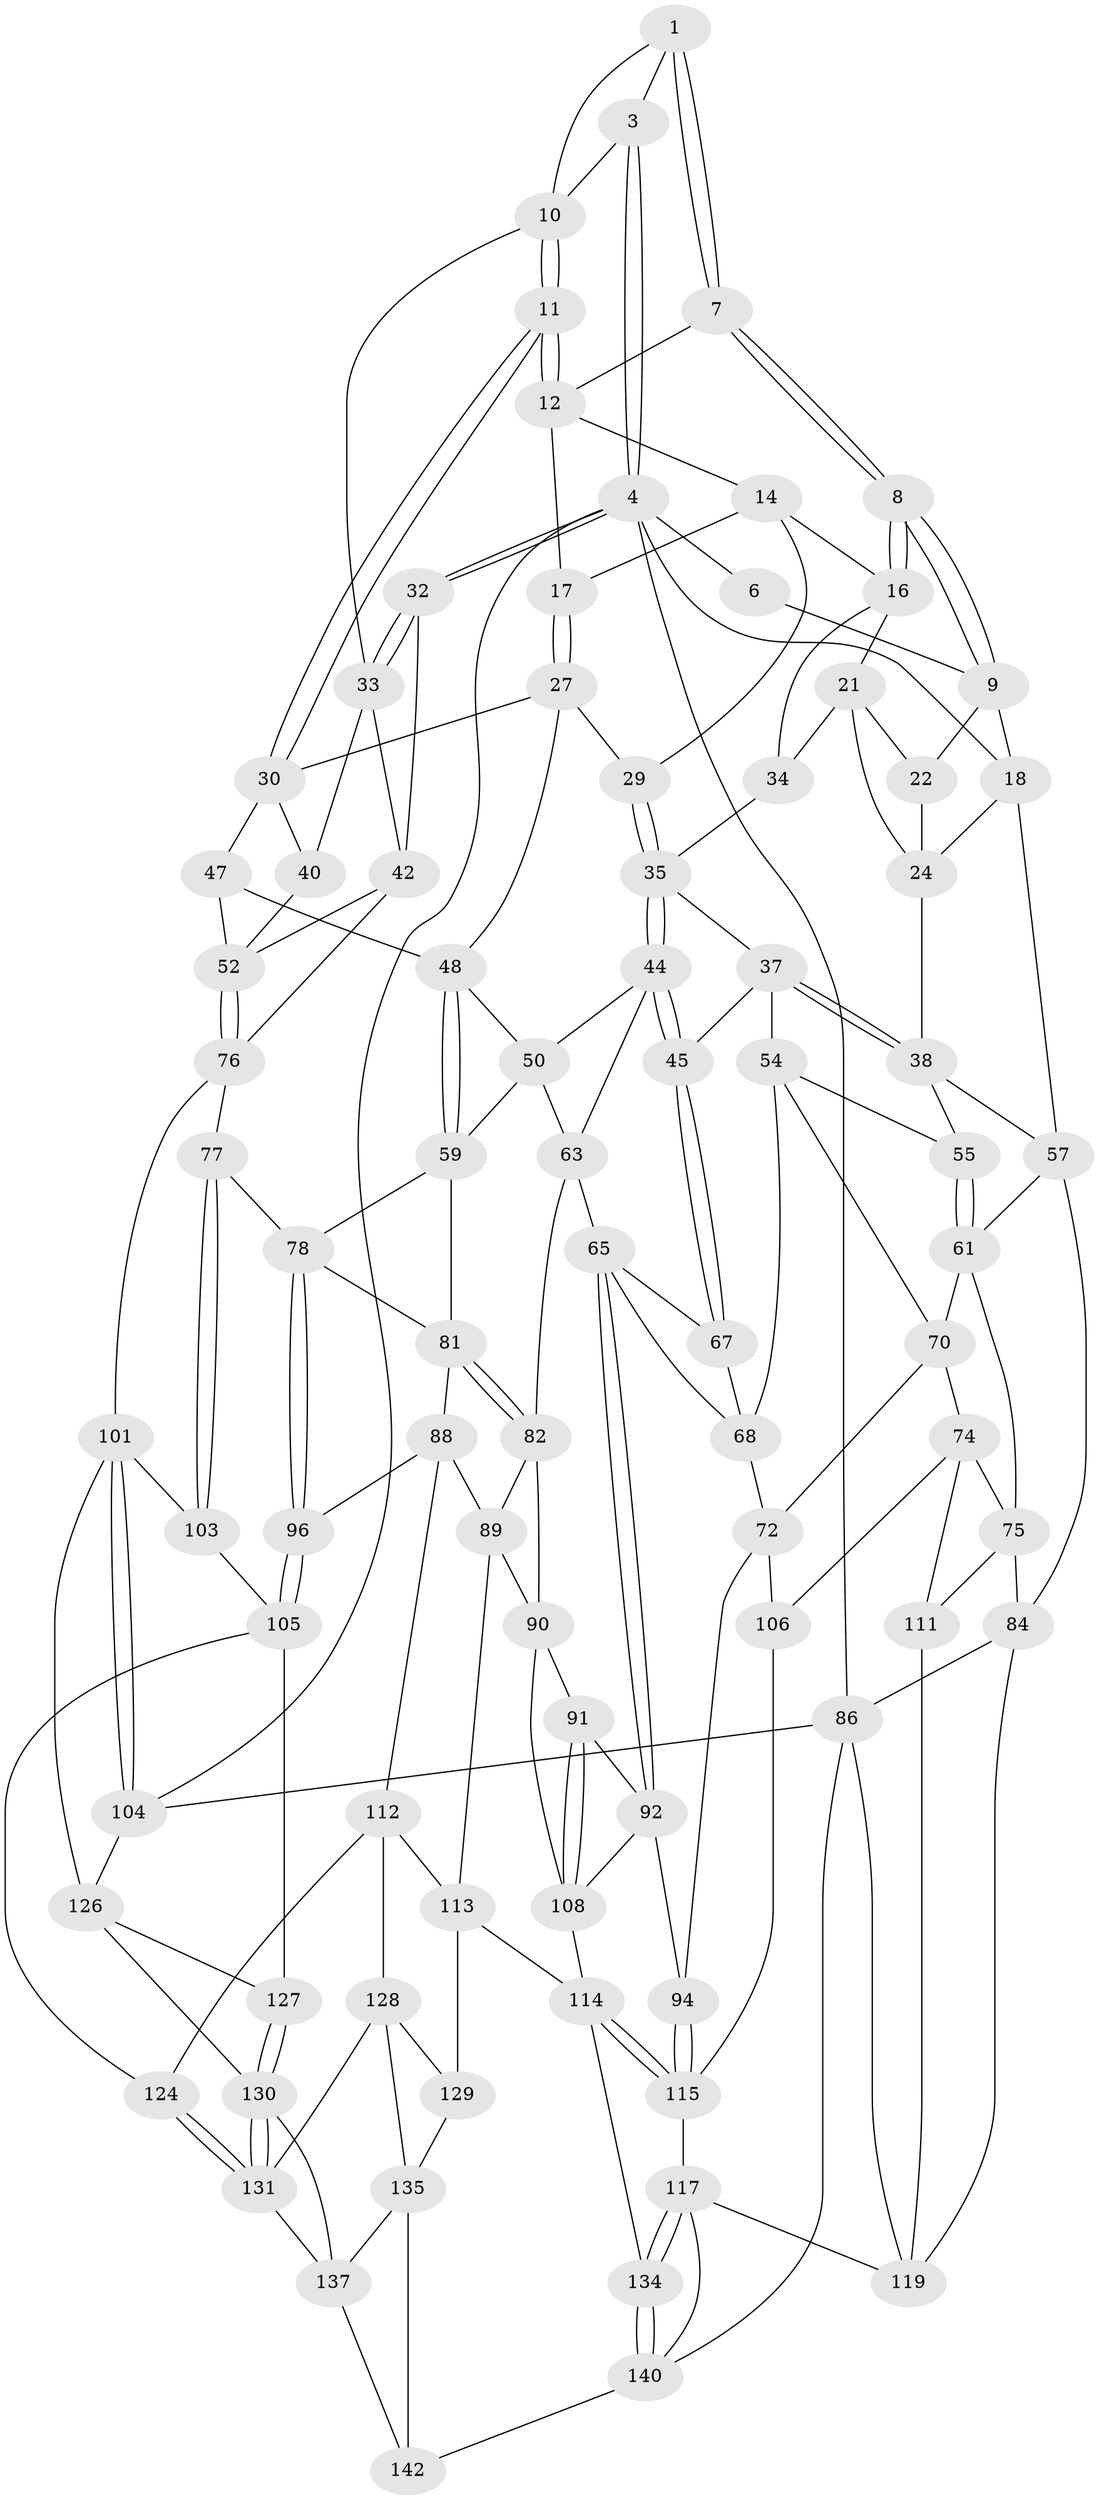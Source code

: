 // Generated by graph-tools (version 1.1) at 2025/52/02/27/25 19:52:40]
// undirected, 86 vertices, 192 edges
graph export_dot {
graph [start="1"]
  node [color=gray90,style=filled];
  1 [pos="+0.37474732939107813+0",super="+2"];
  3 [pos="+1+0"];
  4 [pos="+1+0",super="+5"];
  6 [pos="+0.2329166357728476+0"];
  7 [pos="+0.38920553422953835+0"];
  8 [pos="+0.27653695510216153+0.14350174081015973"];
  9 [pos="+0.16797363567638438+0.04059138086476624",super="+19"];
  10 [pos="+0.640858374910161+0.1896180381684454",super="+31"];
  11 [pos="+0.6357142225641389+0.2003184024060074"];
  12 [pos="+0.42057019553521446+0.03971222508924965",super="+13"];
  14 [pos="+0.3476352327821739+0.14467264788100864",super="+15"];
  16 [pos="+0.2777473914052009+0.14610988531100486",super="+20"];
  17 [pos="+0.4087223553868641+0.14528076369105986"];
  18 [pos="+0+0.1540959303149392",super="+23"];
  21 [pos="+0.18777688104347834+0.1764204298725866",super="+26"];
  22 [pos="+0.14383901481283787+0.10022163737759046"];
  24 [pos="+0+0.29291589547565755",super="+25"];
  27 [pos="+0.49608321361238067+0.24327755140692214",super="+28"];
  29 [pos="+0.36700670464317475+0.30100495063892474"];
  30 [pos="+0.6336229535390892+0.20905983953375581",super="+41"];
  32 [pos="+1+0.30287635767175586"];
  33 [pos="+0.9080556758620911+0.24882207412445861",super="+39"];
  34 [pos="+0.2137123329613289+0.25954796310527684"];
  35 [pos="+0.29717889006306347+0.33072836854110055",super="+36"];
  37 [pos="+0.13685716646210835+0.340157594759071",super="+46"];
  38 [pos="+0.021199766973762368+0.33046040049980463",super="+56"];
  40 [pos="+0.7582927846927299+0.3116502908327385"];
  42 [pos="+1+0.4671308066398841",super="+43"];
  44 [pos="+0.2761496516685376+0.4115207469544227",super="+51"];
  45 [pos="+0.26722921406065403+0.42348983868954243"];
  47 [pos="+0.584185337659933+0.4508545207419312"];
  48 [pos="+0.578663790682741+0.4570653618123218",super="+49"];
  50 [pos="+0.42117999829895447+0.4181132795246746",super="+60"];
  52 [pos="+0.8034136098404603+0.5407196982852337",super="+53"];
  54 [pos="+0.14526723563110186+0.4588197219118888",super="+69"];
  55 [pos="+0.07650967888653923+0.43003000083514303"];
  57 [pos="+0.0331469983179817+0.46605926414500626",super="+58"];
  59 [pos="+0.5660629458030982+0.4933364765607798",super="+80"];
  61 [pos="+0.07631849188367773+0.5105780395204272",super="+62"];
  63 [pos="+0.39428195877128136+0.5575445719715593",super="+64"];
  65 [pos="+0.32085209729809017+0.5721026410817116",super="+66"];
  67 [pos="+0.261725461302212+0.45502634607847986"];
  68 [pos="+0.17136226426508522+0.4890516859577463",super="+71"];
  70 [pos="+0.14245247509961298+0.49337555096867924",super="+73"];
  72 [pos="+0.1560065493346773+0.6290122604282531",super="+95"];
  74 [pos="+0.08571152781560672+0.6263620440613636",super="+107"];
  75 [pos="+0.009409315098167954+0.6087206954013622",super="+110"];
  76 [pos="+0.8075015198880479+0.554350091564781",super="+100"];
  77 [pos="+0.8032218358257815+0.5588953635654931"];
  78 [pos="+0.6655258081079526+0.6184343262522888",super="+79"];
  81 [pos="+0.49704463820906863+0.5815032780319258",super="+87"];
  82 [pos="+0.4619304497755689+0.6024893565951104",super="+83"];
  84 [pos="+0+0.6539067605535048",super="+85"];
  86 [pos="+0+1",super="+144"];
  88 [pos="+0.5542555868319659+0.693139539929505",super="+97"];
  89 [pos="+0.4848529181610545+0.6278655993925978",super="+98"];
  90 [pos="+0.4161643938203407+0.7086702978873488",super="+99"];
  91 [pos="+0.3487212342480255+0.6780443015782183"];
  92 [pos="+0.32250801183886396+0.6649212050587662",super="+93"];
  94 [pos="+0.243203487040641+0.704306363107963"];
  96 [pos="+0.653854010032132+0.6495734737904241"];
  101 [pos="+1+0.830278988424383",super="+102"];
  103 [pos="+0.8007427181608525+0.7426708535963265"];
  104 [pos="+1+1"];
  105 [pos="+0.7652105052433626+0.7679480266153149",super="+123"];
  106 [pos="+0.16330413815340727+0.7913438816195473"];
  108 [pos="+0.34292416535032255+0.8181641592127649",super="+109"];
  111 [pos="+0.06314357600915282+0.7638999690824441"];
  112 [pos="+0.5719993347553257+0.7591217094630275",super="+125"];
  113 [pos="+0.48377461639539393+0.7554660790829659",super="+121"];
  114 [pos="+0.33269942891260523+0.8289789667513086",super="+122"];
  115 [pos="+0.28668839658569645+0.8142023981342685",super="+116"];
  117 [pos="+0.14671572415439477+0.8704150886900103",super="+118"];
  119 [pos="+0.0928730838998879+0.8987540721745321",super="+120"];
  124 [pos="+0.6756535279868536+0.8160204185265302"];
  126 [pos="+0.8009411370203461+0.8885533659230542",super="+138"];
  127 [pos="+0.7963919101634798+0.88683643091479"];
  128 [pos="+0.5789503813080283+0.8375205134774367",super="+133"];
  129 [pos="+0.5778349529585706+0.8390663922259356"];
  130 [pos="+0.7098196528374007+0.945438010497059",super="+139"];
  131 [pos="+0.6993767626638122+0.9389504606415798",super="+132"];
  134 [pos="+0.3629314450055489+1"];
  135 [pos="+0.608565523697172+0.9459189953714466",super="+136"];
  137 [pos="+0.6356105528260214+0.9637719016241659",super="+143"];
  140 [pos="+0.3975267403083762+1",super="+141"];
  142 [pos="+0.4160723804027001+1"];
  1 -- 7;
  1 -- 7;
  1 -- 10;
  1 -- 3;
  3 -- 4;
  3 -- 4;
  3 -- 10;
  4 -- 32;
  4 -- 32;
  4 -- 104;
  4 -- 18;
  4 -- 86;
  4 -- 6;
  6 -- 9;
  7 -- 8;
  7 -- 8;
  7 -- 12;
  8 -- 9;
  8 -- 9;
  8 -- 16;
  8 -- 16;
  9 -- 18;
  9 -- 22;
  10 -- 11;
  10 -- 11;
  10 -- 33;
  11 -- 12;
  11 -- 12;
  11 -- 30;
  11 -- 30;
  12 -- 17;
  12 -- 14;
  14 -- 17;
  14 -- 16;
  14 -- 29;
  16 -- 34;
  16 -- 21;
  17 -- 27;
  17 -- 27;
  18 -- 24;
  18 -- 57;
  21 -- 22;
  21 -- 34;
  21 -- 24;
  22 -- 24;
  24 -- 38;
  27 -- 30;
  27 -- 48;
  27 -- 29;
  29 -- 35;
  29 -- 35;
  30 -- 40;
  30 -- 47;
  32 -- 33;
  32 -- 33;
  32 -- 42;
  33 -- 40;
  33 -- 42;
  34 -- 35;
  35 -- 44;
  35 -- 44;
  35 -- 37;
  37 -- 38;
  37 -- 38;
  37 -- 45;
  37 -- 54;
  38 -- 57;
  38 -- 55;
  40 -- 52;
  42 -- 76;
  42 -- 52;
  44 -- 45;
  44 -- 45;
  44 -- 50;
  44 -- 63;
  45 -- 67;
  45 -- 67;
  47 -- 48;
  47 -- 52;
  48 -- 59;
  48 -- 59;
  48 -- 50;
  50 -- 59;
  50 -- 63;
  52 -- 76;
  52 -- 76;
  54 -- 55;
  54 -- 70;
  54 -- 68;
  55 -- 61;
  55 -- 61;
  57 -- 84;
  57 -- 61;
  59 -- 81;
  59 -- 78;
  61 -- 70;
  61 -- 75;
  63 -- 82;
  63 -- 65;
  65 -- 92;
  65 -- 92;
  65 -- 67;
  65 -- 68;
  67 -- 68;
  68 -- 72;
  70 -- 72;
  70 -- 74;
  72 -- 106;
  72 -- 94;
  74 -- 75;
  74 -- 106;
  74 -- 111;
  75 -- 84;
  75 -- 111;
  76 -- 77;
  76 -- 101;
  77 -- 78;
  77 -- 103;
  77 -- 103;
  78 -- 96;
  78 -- 96;
  78 -- 81;
  81 -- 82;
  81 -- 82;
  81 -- 88;
  82 -- 89;
  82 -- 90;
  84 -- 86;
  84 -- 119;
  86 -- 104;
  86 -- 140;
  86 -- 119;
  88 -- 89;
  88 -- 96;
  88 -- 112;
  89 -- 90;
  89 -- 113;
  90 -- 91;
  90 -- 108;
  91 -- 92;
  91 -- 108;
  91 -- 108;
  92 -- 108;
  92 -- 94;
  94 -- 115;
  94 -- 115;
  96 -- 105;
  96 -- 105;
  101 -- 104;
  101 -- 104;
  101 -- 126;
  101 -- 103;
  103 -- 105;
  104 -- 126;
  105 -- 124;
  105 -- 127;
  106 -- 115;
  108 -- 114;
  111 -- 119;
  112 -- 113;
  112 -- 124;
  112 -- 128;
  113 -- 129;
  113 -- 114;
  114 -- 115;
  114 -- 115;
  114 -- 134;
  115 -- 117;
  117 -- 134;
  117 -- 134;
  117 -- 119;
  117 -- 140;
  124 -- 131;
  124 -- 131;
  126 -- 127;
  126 -- 130;
  127 -- 130;
  127 -- 130;
  128 -- 129;
  128 -- 135;
  128 -- 131;
  129 -- 135;
  130 -- 131;
  130 -- 131;
  130 -- 137;
  131 -- 137;
  134 -- 140;
  134 -- 140;
  135 -- 137;
  135 -- 142;
  137 -- 142;
  140 -- 142;
}
